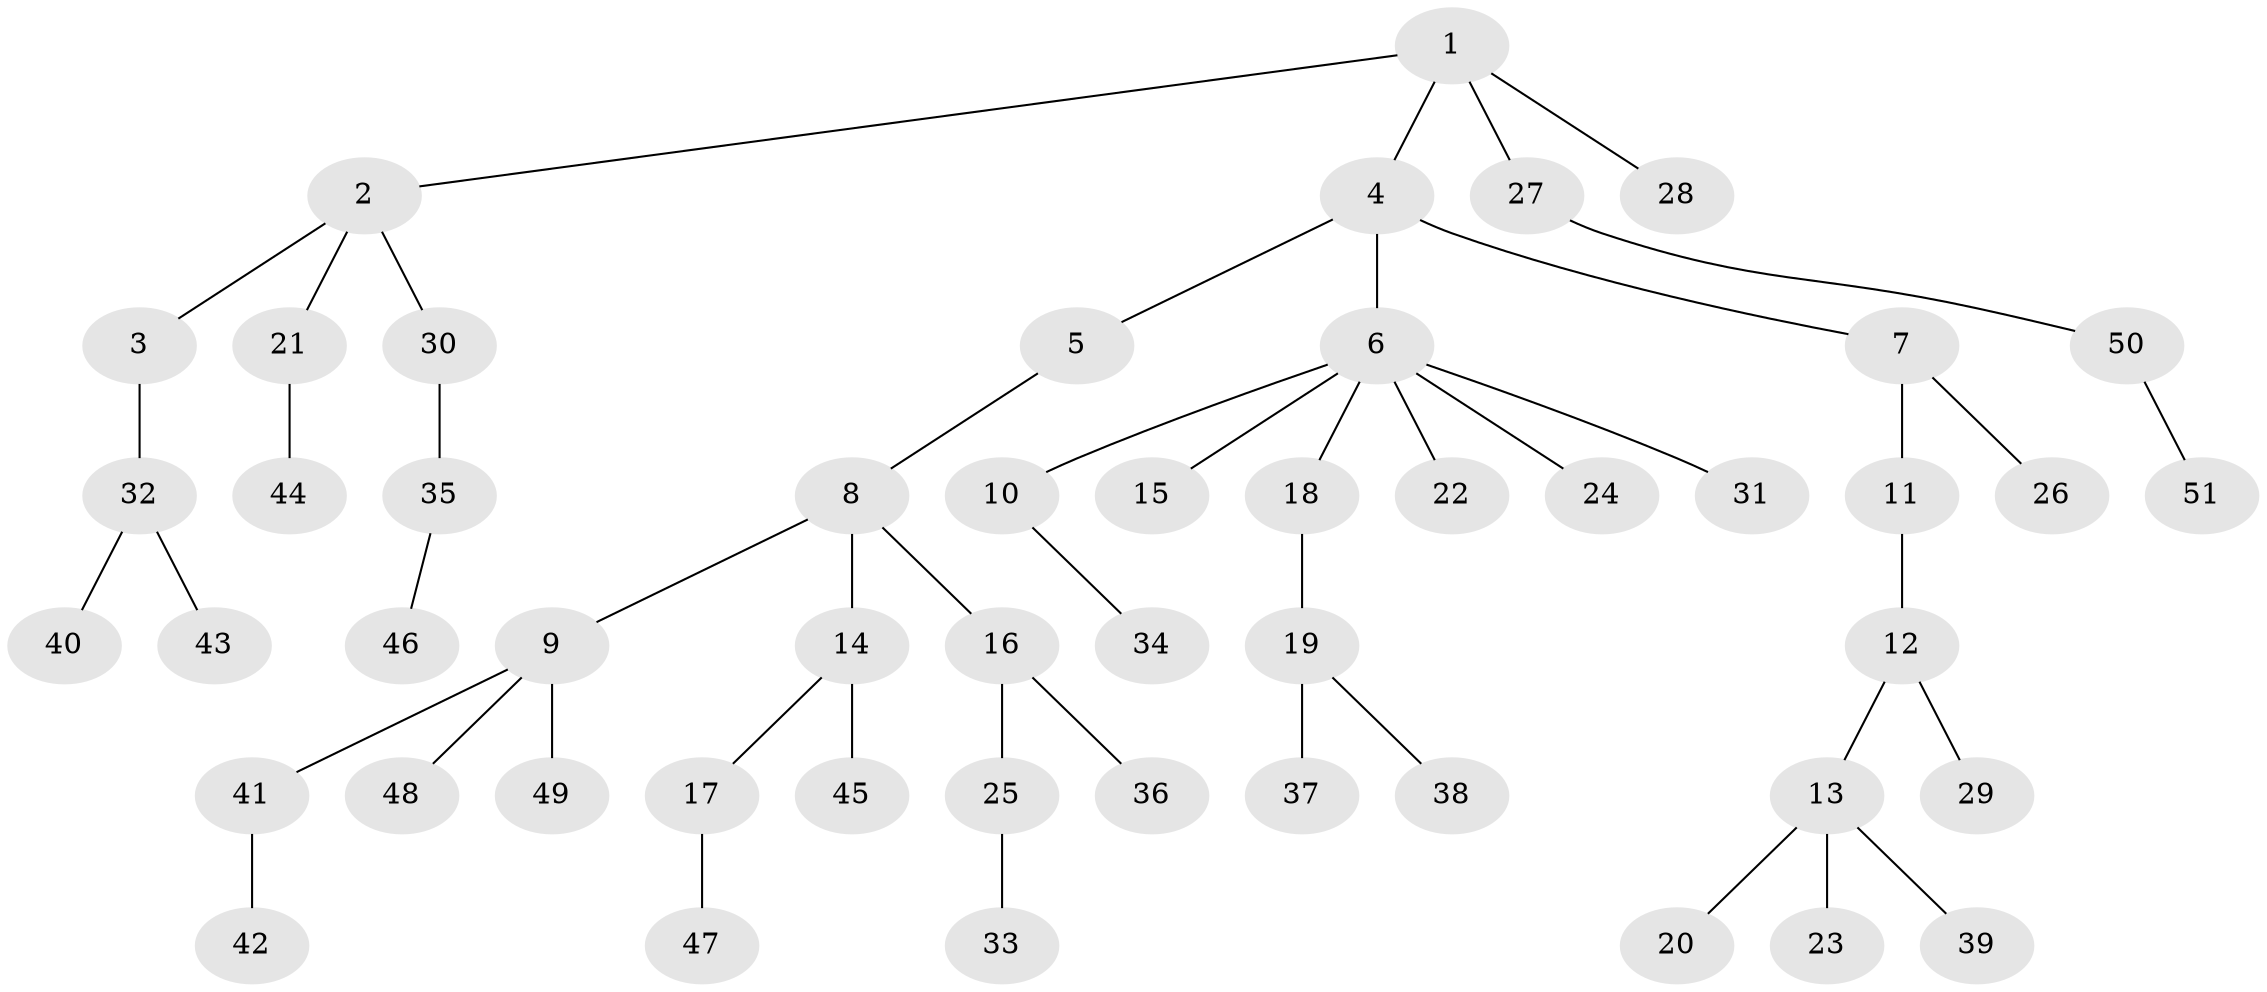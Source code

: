 // original degree distribution, {5: 0.06930693069306931, 6: 0.009900990099009901, 3: 0.12871287128712872, 4: 0.04950495049504951, 2: 0.24752475247524752, 1: 0.49504950495049505}
// Generated by graph-tools (version 1.1) at 2025/37/03/09/25 02:37:00]
// undirected, 51 vertices, 50 edges
graph export_dot {
graph [start="1"]
  node [color=gray90,style=filled];
  1;
  2;
  3;
  4;
  5;
  6;
  7;
  8;
  9;
  10;
  11;
  12;
  13;
  14;
  15;
  16;
  17;
  18;
  19;
  20;
  21;
  22;
  23;
  24;
  25;
  26;
  27;
  28;
  29;
  30;
  31;
  32;
  33;
  34;
  35;
  36;
  37;
  38;
  39;
  40;
  41;
  42;
  43;
  44;
  45;
  46;
  47;
  48;
  49;
  50;
  51;
  1 -- 2 [weight=1.0];
  1 -- 4 [weight=1.0];
  1 -- 27 [weight=1.0];
  1 -- 28 [weight=1.0];
  2 -- 3 [weight=1.0];
  2 -- 21 [weight=1.0];
  2 -- 30 [weight=1.0];
  3 -- 32 [weight=1.0];
  4 -- 5 [weight=1.0];
  4 -- 6 [weight=1.0];
  4 -- 7 [weight=1.0];
  5 -- 8 [weight=1.0];
  6 -- 10 [weight=1.0];
  6 -- 15 [weight=1.0];
  6 -- 18 [weight=1.0];
  6 -- 22 [weight=1.0];
  6 -- 24 [weight=1.0];
  6 -- 31 [weight=1.0];
  7 -- 11 [weight=1.0];
  7 -- 26 [weight=1.0];
  8 -- 9 [weight=1.0];
  8 -- 14 [weight=1.0];
  8 -- 16 [weight=1.0];
  9 -- 41 [weight=1.0];
  9 -- 48 [weight=1.0];
  9 -- 49 [weight=1.0];
  10 -- 34 [weight=1.0];
  11 -- 12 [weight=1.0];
  12 -- 13 [weight=1.0];
  12 -- 29 [weight=1.0];
  13 -- 20 [weight=1.0];
  13 -- 23 [weight=1.0];
  13 -- 39 [weight=1.0];
  14 -- 17 [weight=1.0];
  14 -- 45 [weight=1.0];
  16 -- 25 [weight=1.0];
  16 -- 36 [weight=1.0];
  17 -- 47 [weight=1.0];
  18 -- 19 [weight=1.0];
  19 -- 37 [weight=1.0];
  19 -- 38 [weight=1.0];
  21 -- 44 [weight=1.0];
  25 -- 33 [weight=1.0];
  27 -- 50 [weight=1.0];
  30 -- 35 [weight=1.0];
  32 -- 40 [weight=1.0];
  32 -- 43 [weight=1.0];
  35 -- 46 [weight=1.0];
  41 -- 42 [weight=1.0];
  50 -- 51 [weight=1.0];
}
